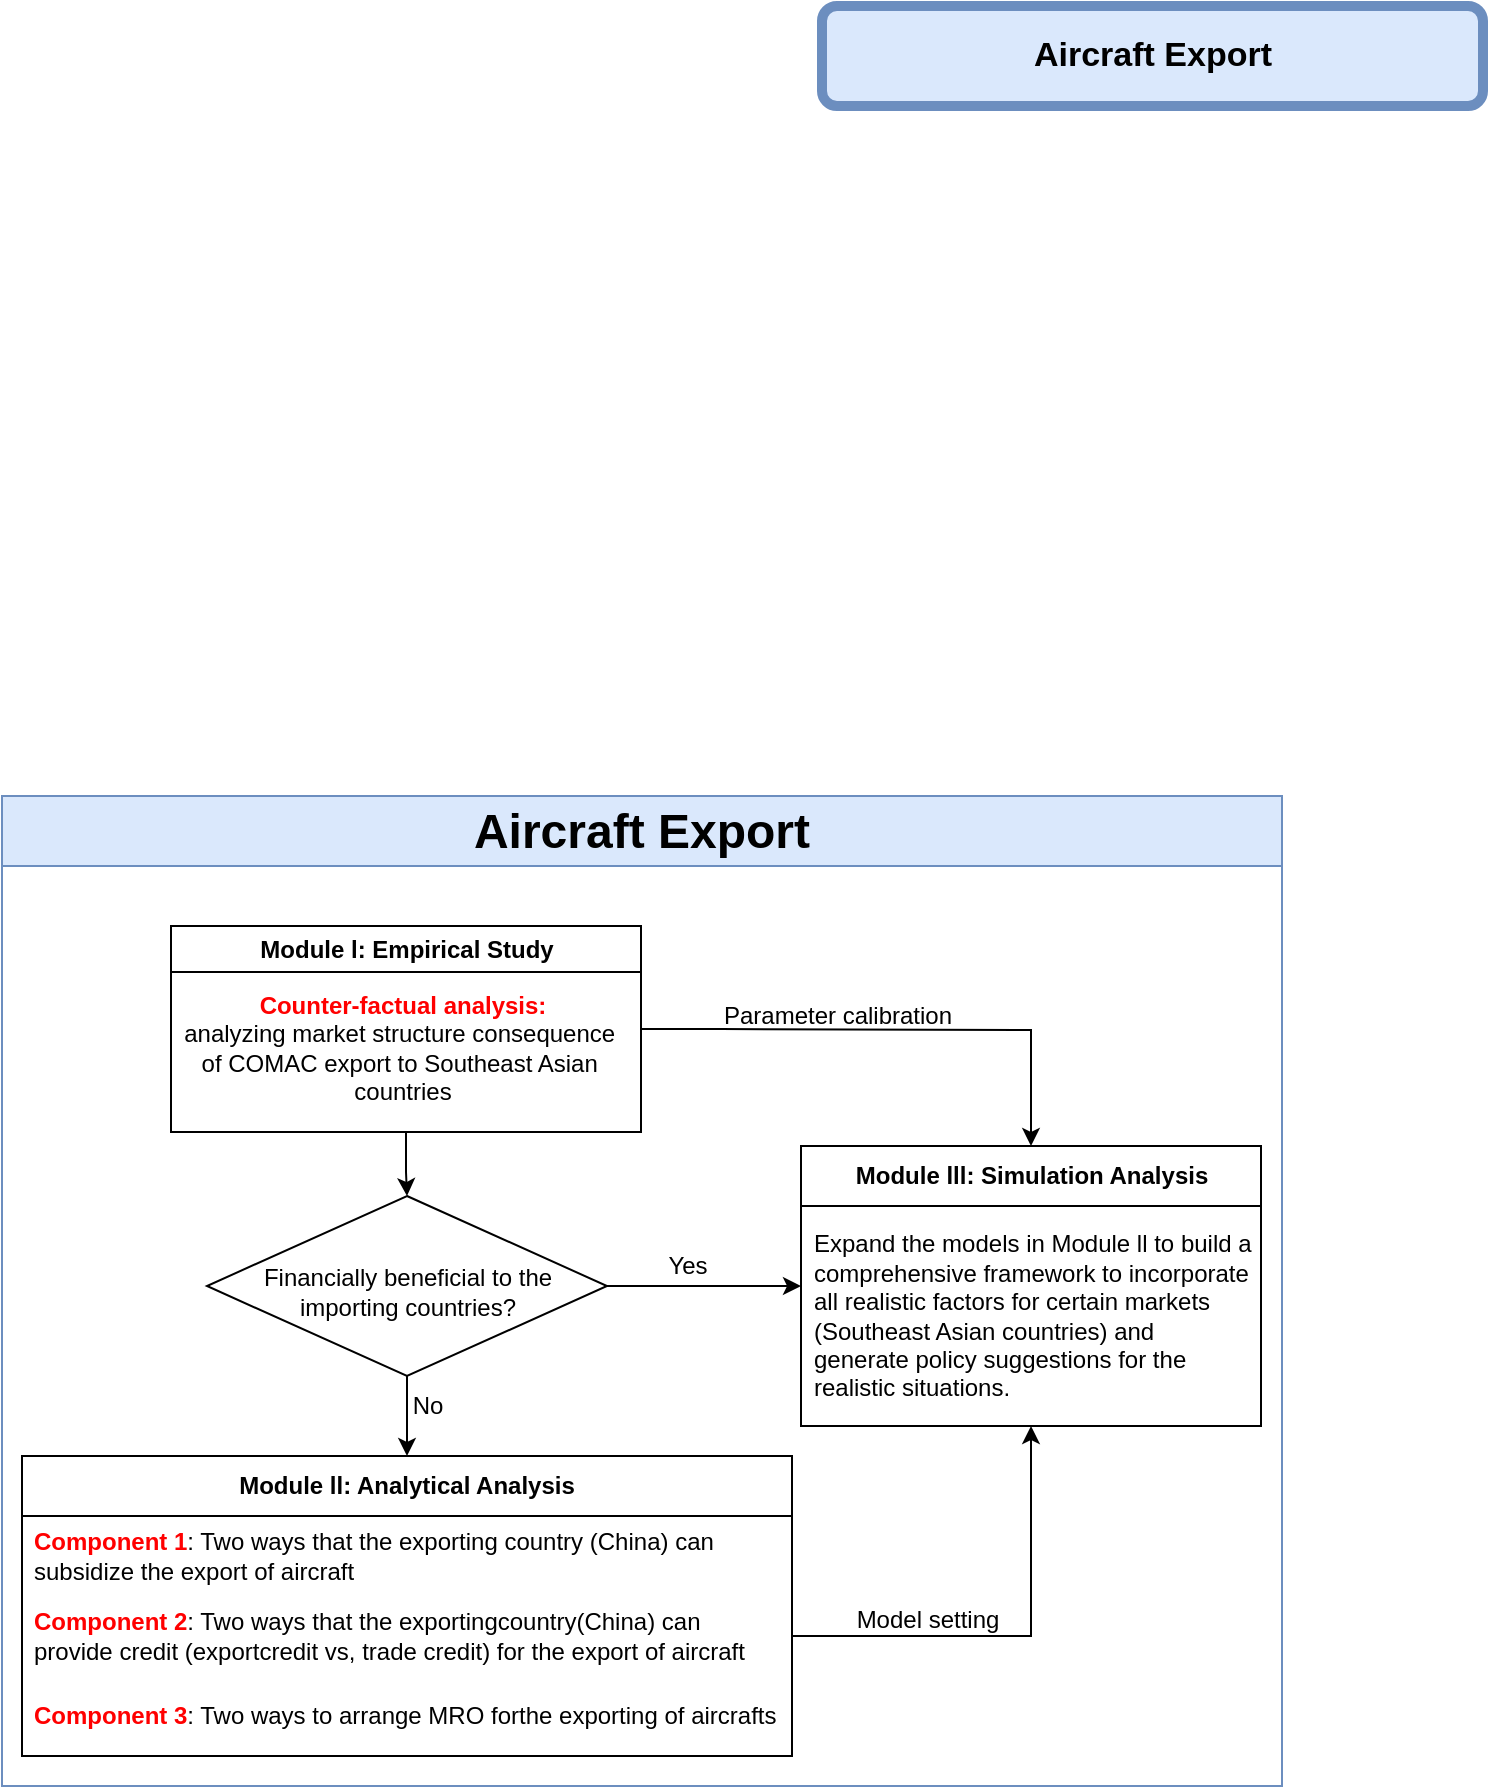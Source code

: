 <mxfile version="25.0.3">
  <diagram name="Page-1" id="bUY8VZHTXtS8tpVRDV9Z">
    <mxGraphModel dx="2284" dy="1919" grid="1" gridSize="10" guides="1" tooltips="1" connect="1" arrows="1" fold="1" page="1" pageScale="1" pageWidth="850" pageHeight="1100" math="0" shadow="0">
      <root>
        <mxCell id="0" />
        <mxCell id="1" parent="0" />
        <mxCell id="ihivDM0cx8v0_Tw8rfpg-1" style="edgeStyle=orthogonalEdgeStyle;rounded=0;orthogonalLoop=1;jettySize=auto;html=1;entryX=0.5;entryY=0;entryDx=0;entryDy=0;" edge="1" parent="1" source="ihivDM0cx8v0_Tw8rfpg-2" target="ihivDM0cx8v0_Tw8rfpg-5">
          <mxGeometry relative="1" as="geometry" />
        </mxCell>
        <mxCell id="ihivDM0cx8v0_Tw8rfpg-2" value="Module l: Empirical Study" style="swimlane;whiteSpace=wrap;html=1;" vertex="1" parent="1">
          <mxGeometry x="-615.5" y="160" width="235" height="103" as="geometry" />
        </mxCell>
        <mxCell id="ihivDM0cx8v0_Tw8rfpg-3" value="&lt;b&gt;&lt;font color=&quot;#ff0000&quot;&gt;Counter-factual analysis:&lt;/font&gt;&lt;/b&gt;&lt;div&gt;analyzing market structure consequence&amp;nbsp;&lt;/div&gt;&lt;div&gt;of&amp;nbsp;&lt;span style=&quot;background-color: initial;&quot;&gt;COMAC export to Southeast Asian&amp;nbsp;&lt;/span&gt;&lt;/div&gt;&lt;div&gt;&lt;span style=&quot;background-color: initial;&quot;&gt;countries&lt;/span&gt;&lt;/div&gt;" style="text;html=1;align=center;verticalAlign=middle;resizable=0;points=[];autosize=1;strokeColor=none;fillColor=none;" vertex="1" parent="ihivDM0cx8v0_Tw8rfpg-2">
          <mxGeometry x="-5" y="26" width="240" height="70" as="geometry" />
        </mxCell>
        <mxCell id="ihivDM0cx8v0_Tw8rfpg-4" style="edgeStyle=orthogonalEdgeStyle;rounded=0;orthogonalLoop=1;jettySize=auto;html=1;entryX=0.5;entryY=0;entryDx=0;entryDy=0;" edge="1" parent="1" source="ihivDM0cx8v0_Tw8rfpg-5" target="ihivDM0cx8v0_Tw8rfpg-7">
          <mxGeometry relative="1" as="geometry" />
        </mxCell>
        <mxCell id="ihivDM0cx8v0_Tw8rfpg-5" value="" style="rhombus;whiteSpace=wrap;html=1;" vertex="1" parent="1">
          <mxGeometry x="-597.5" y="295" width="200" height="90" as="geometry" />
        </mxCell>
        <mxCell id="ihivDM0cx8v0_Tw8rfpg-6" value="Financially beneficial to the importing countries?" style="text;html=1;align=center;verticalAlign=middle;whiteSpace=wrap;rounded=0;" vertex="1" parent="1">
          <mxGeometry x="-592.5" y="318" width="190" height="50" as="geometry" />
        </mxCell>
        <mxCell id="ihivDM0cx8v0_Tw8rfpg-7" value="&lt;b&gt;Module ll: Analytical Analysis&lt;/b&gt;" style="swimlane;fontStyle=0;childLayout=stackLayout;horizontal=1;startSize=30;horizontalStack=0;resizeParent=1;resizeParentMax=0;resizeLast=0;collapsible=1;marginBottom=0;whiteSpace=wrap;html=1;" vertex="1" parent="1">
          <mxGeometry x="-690" y="425" width="385" height="150" as="geometry" />
        </mxCell>
        <mxCell id="ihivDM0cx8v0_Tw8rfpg-8" value="&lt;b&gt;&lt;font color=&quot;#ff0000&quot;&gt;Component 1&lt;/font&gt;&lt;/b&gt;: Two ways that the exporting country (China) can subsidize the export of aircraft" style="text;strokeColor=none;fillColor=none;align=left;verticalAlign=middle;spacingLeft=4;spacingRight=4;overflow=hidden;points=[[0,0.5],[1,0.5]];portConstraint=eastwest;rotatable=0;whiteSpace=wrap;html=1;" vertex="1" parent="ihivDM0cx8v0_Tw8rfpg-7">
          <mxGeometry y="30" width="385" height="40" as="geometry" />
        </mxCell>
        <mxCell id="ihivDM0cx8v0_Tw8rfpg-9" value="&lt;b&gt;&lt;font color=&quot;#ff0000&quot;&gt;Component 2&lt;/font&gt;&lt;/b&gt;: Two ways that the exportingcountry(China) can provide credit (exportcredit vs, trade credit) for the export of aircraft" style="text;strokeColor=none;fillColor=none;align=left;verticalAlign=middle;spacingLeft=4;spacingRight=4;overflow=hidden;points=[[0,0.5],[1,0.5]];portConstraint=eastwest;rotatable=0;whiteSpace=wrap;html=1;" vertex="1" parent="ihivDM0cx8v0_Tw8rfpg-7">
          <mxGeometry y="70" width="385" height="40" as="geometry" />
        </mxCell>
        <mxCell id="ihivDM0cx8v0_Tw8rfpg-10" value="&lt;b&gt;&lt;font color=&quot;#ff0000&quot;&gt;Component 3&lt;/font&gt;&lt;/b&gt;: Two ways to arrange MRO forthe exporting of aircrafts" style="text;strokeColor=none;fillColor=none;align=left;verticalAlign=middle;spacingLeft=4;spacingRight=4;overflow=hidden;points=[[0,0.5],[1,0.5]];portConstraint=eastwest;rotatable=0;whiteSpace=wrap;html=1;" vertex="1" parent="ihivDM0cx8v0_Tw8rfpg-7">
          <mxGeometry y="110" width="385" height="40" as="geometry" />
        </mxCell>
        <mxCell id="ihivDM0cx8v0_Tw8rfpg-11" value="No" style="text;html=1;align=center;verticalAlign=middle;whiteSpace=wrap;rounded=0;" vertex="1" parent="1">
          <mxGeometry x="-517.5" y="385" width="60" height="30" as="geometry" />
        </mxCell>
        <mxCell id="ihivDM0cx8v0_Tw8rfpg-12" style="edgeStyle=orthogonalEdgeStyle;rounded=0;orthogonalLoop=1;jettySize=auto;html=1;exitX=1;exitY=0.5;exitDx=0;exitDy=0;" edge="1" parent="1" source="ihivDM0cx8v0_Tw8rfpg-2" target="ihivDM0cx8v0_Tw8rfpg-14">
          <mxGeometry relative="1" as="geometry">
            <Array as="points">
              <mxPoint x="-340.5" y="212" />
              <mxPoint x="-185.5" y="212" />
            </Array>
          </mxGeometry>
        </mxCell>
        <mxCell id="ihivDM0cx8v0_Tw8rfpg-13" style="edgeStyle=orthogonalEdgeStyle;rounded=0;orthogonalLoop=1;jettySize=auto;html=1;exitX=1;exitY=0.5;exitDx=0;exitDy=0;" edge="1" parent="1" source="ihivDM0cx8v0_Tw8rfpg-5" target="ihivDM0cx8v0_Tw8rfpg-14">
          <mxGeometry relative="1" as="geometry" />
        </mxCell>
        <mxCell id="ihivDM0cx8v0_Tw8rfpg-14" value="&lt;b&gt;Module lll: Simulation Analysis&lt;/b&gt;" style="swimlane;fontStyle=0;childLayout=stackLayout;horizontal=1;startSize=30;horizontalStack=0;resizeParent=1;resizeParentMax=0;resizeLast=0;collapsible=1;marginBottom=0;whiteSpace=wrap;html=1;" vertex="1" parent="1">
          <mxGeometry x="-300.5" y="270" width="230" height="140" as="geometry" />
        </mxCell>
        <mxCell id="ihivDM0cx8v0_Tw8rfpg-15" value="Expand the models in Module ll to build a comprehensive framework to incorporate all realistic factors for certain markets (Southeast Asian countries) and generate policy suggestions for the realistic situations." style="text;strokeColor=none;fillColor=none;align=left;verticalAlign=middle;spacingLeft=4;spacingRight=4;overflow=hidden;points=[[0,0.5],[1,0.5]];portConstraint=eastwest;rotatable=0;whiteSpace=wrap;html=1;" vertex="1" parent="ihivDM0cx8v0_Tw8rfpg-14">
          <mxGeometry y="30" width="230" height="110" as="geometry" />
        </mxCell>
        <mxCell id="ihivDM0cx8v0_Tw8rfpg-16" style="edgeStyle=orthogonalEdgeStyle;rounded=0;orthogonalLoop=1;jettySize=auto;html=1;exitX=1;exitY=0.5;exitDx=0;exitDy=0;" edge="1" parent="1" source="ihivDM0cx8v0_Tw8rfpg-9" target="ihivDM0cx8v0_Tw8rfpg-14">
          <mxGeometry relative="1" as="geometry" />
        </mxCell>
        <mxCell id="ihivDM0cx8v0_Tw8rfpg-17" value="Yes" style="text;html=1;align=center;verticalAlign=middle;whiteSpace=wrap;rounded=0;" vertex="1" parent="1">
          <mxGeometry x="-387.5" y="315" width="60" height="30" as="geometry" />
        </mxCell>
        <mxCell id="ihivDM0cx8v0_Tw8rfpg-18" value="Parameter calibration" style="text;html=1;align=center;verticalAlign=middle;whiteSpace=wrap;rounded=0;" vertex="1" parent="1">
          <mxGeometry x="-347.5" y="185" width="130" height="40" as="geometry" />
        </mxCell>
        <mxCell id="ihivDM0cx8v0_Tw8rfpg-19" value="Model setting" style="text;html=1;align=center;verticalAlign=middle;whiteSpace=wrap;rounded=0;" vertex="1" parent="1">
          <mxGeometry x="-277.5" y="492" width="80" height="30" as="geometry" />
        </mxCell>
        <mxCell id="ihivDM0cx8v0_Tw8rfpg-20" value="Aircraft Export" style="rounded=1;whiteSpace=wrap;html=1;strokeWidth=5;fillColor=#dae8fc;strokeColor=#6c8ebf;fontStyle=1;fontSize=17;" vertex="1" parent="1">
          <mxGeometry x="-290" y="-300" width="330.5" height="50" as="geometry" />
        </mxCell>
        <mxCell id="ihivDM0cx8v0_Tw8rfpg-21" value="&lt;font style=&quot;font-size: 24px;&quot;&gt;Aircraft Export&lt;/font&gt;" style="swimlane;whiteSpace=wrap;html=1;fillColor=#dae8fc;strokeColor=#6c8ebf;startSize=35;" vertex="1" parent="1">
          <mxGeometry x="-700" y="95" width="640" height="495" as="geometry" />
        </mxCell>
      </root>
    </mxGraphModel>
  </diagram>
</mxfile>
